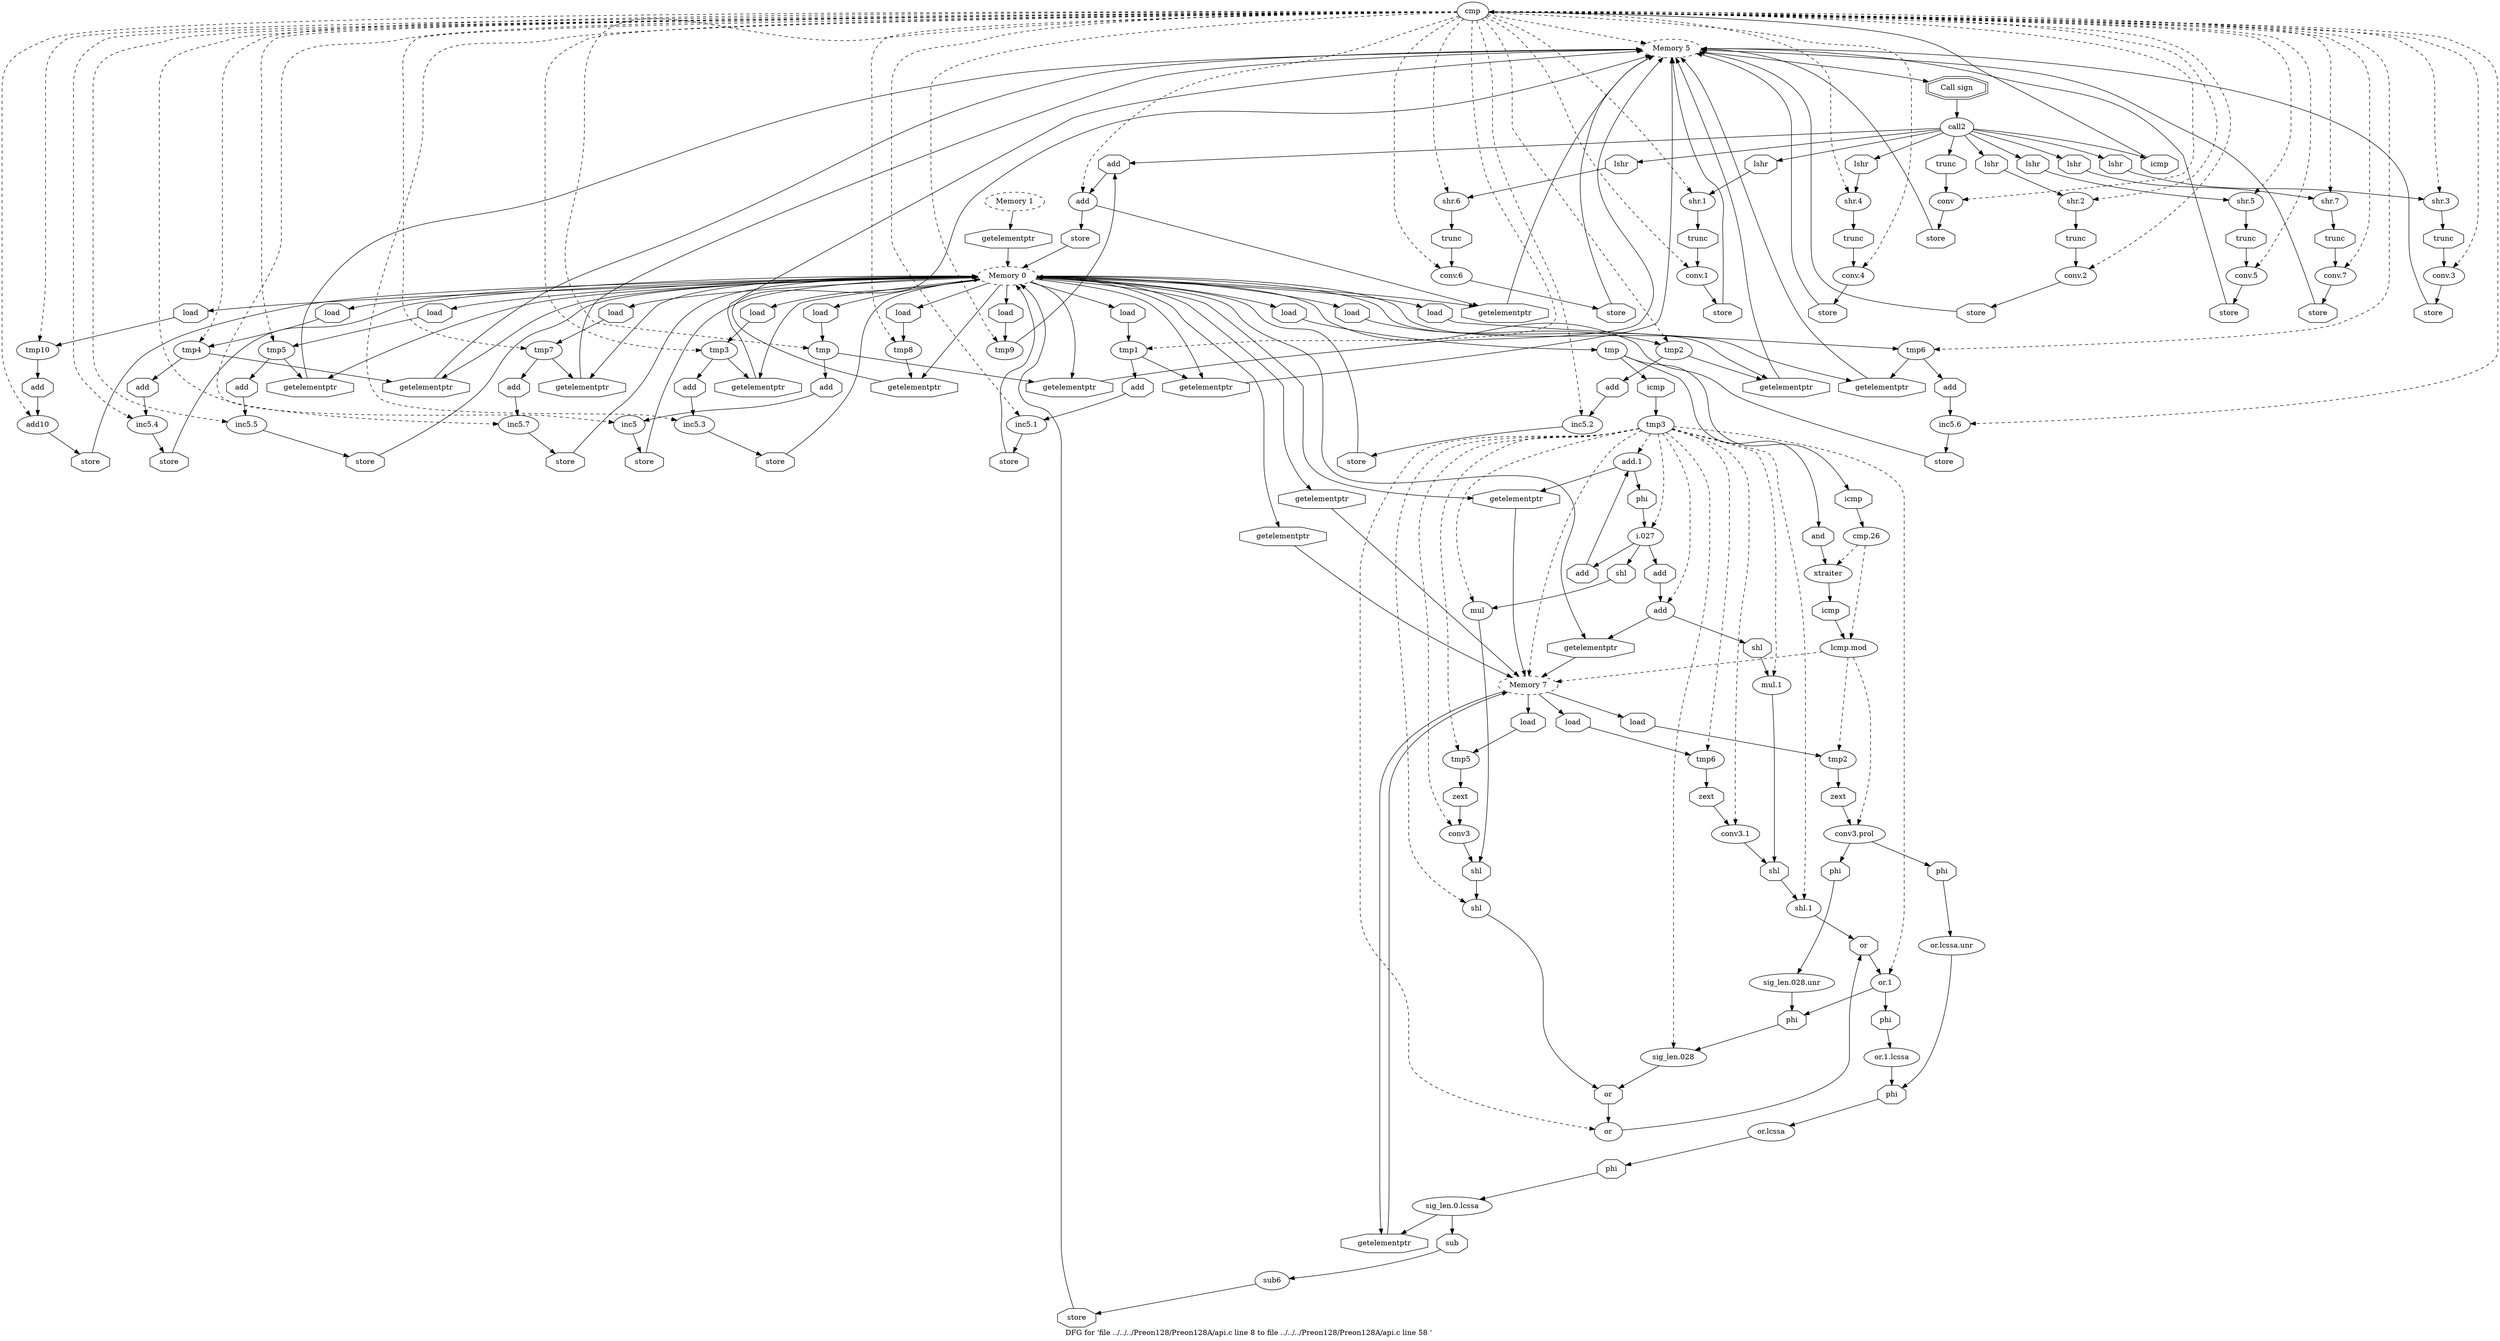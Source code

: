 digraph "DFG for 'file ../../../Preon128/Preon128A/api.c line 8 to file ../../../Preon128/Preon128A/api.c line 58 '  "{
label="DFG for 'file ../../../Preon128/Preon128A/api.c line 8 to file ../../../Preon128/Preon128A/api.c line 58 ' ";
node_2171[shape=ellipse,style=solid,label="cmp"]
node_2168[shape=ellipse,style=dashed,label="Memory 5"]
"node_2171"->"node_2168" [style=dashed]
node_2184[shape=ellipse,style=solid,label="conv.1"]
"node_2171"->"node_2184" [style=dashed]
node_2209[shape=ellipse,style=solid,label="tmp3"]
"node_2171"->"node_2209" [style=dashed]
node_2233[shape=ellipse,style=solid,label="inc5.5"]
"node_2171"->"node_2233" [style=dashed]
node_2186[shape=ellipse,style=solid,label="tmp1"]
"node_2171"->"node_2186" [style=dashed]
node_2260[shape=ellipse,style=solid,label="tmp8"]
"node_2171"->"node_2260" [style=dashed]
node_2193[shape=ellipse,style=solid,label="shr.2"]
"node_2171"->"node_2193" [style=dashed]
node_2238[shape=ellipse,style=solid,label="shr.6"]
"node_2171"->"node_2238" [style=dashed]
node_2271[shape=ellipse,style=solid,label="add10"]
"node_2171"->"node_2271" [style=dashed]
node_2240[shape=ellipse,style=solid,label="conv.6"]
"node_2171"->"node_2240" [style=dashed]
node_2206[shape=ellipse,style=solid,label="conv.3"]
"node_2171"->"node_2206" [style=dashed]
node_2204[shape=ellipse,style=solid,label="shr.3"]
"node_2171"->"node_2204" [style=dashed]
node_2242[shape=ellipse,style=solid,label="tmp6"]
"node_2171"->"node_2242" [style=dashed]
node_2199[shape=ellipse,style=solid,label="inc5.2"]
"node_2171"->"node_2199" [style=dashed]
node_2222[shape=ellipse,style=solid,label="inc5.4"]
"node_2171"->"node_2222" [style=dashed]
node_2218[shape=ellipse,style=solid,label="conv.4"]
"node_2171"->"node_2218" [style=dashed]
node_2182[shape=ellipse,style=solid,label="shr.1"]
"node_2171"->"node_2182" [style=dashed]
node_2255[shape=ellipse,style=solid,label="inc5.7"]
"node_2171"->"node_2255" [style=dashed]
node_2227[shape=ellipse,style=solid,label="shr.5"]
"node_2171"->"node_2227" [style=dashed]
node_2188[shape=ellipse,style=solid,label="inc5.1"]
"node_2171"->"node_2188" [style=dashed]
node_2195[shape=ellipse,style=solid,label="conv.2"]
"node_2171"->"node_2195" [style=dashed]
node_2244[shape=ellipse,style=solid,label="inc5.6"]
"node_2171"->"node_2244" [style=dashed]
node_2263[shape=ellipse,style=solid,label="tmp9"]
"node_2171"->"node_2263" [style=dashed]
node_2197[shape=ellipse,style=solid,label="tmp2"]
"node_2171"->"node_2197" [style=dashed]
node_2231[shape=ellipse,style=solid,label="tmp5"]
"node_2171"->"node_2231" [style=dashed]
node_2229[shape=ellipse,style=solid,label="conv.5"]
"node_2171"->"node_2229" [style=dashed]
node_2265[shape=ellipse,style=solid,label="add"]
"node_2171"->"node_2265" [style=dashed]
node_2211[shape=ellipse,style=solid,label="inc5.3"]
"node_2171"->"node_2211" [style=dashed]
node_2220[shape=ellipse,style=solid,label="tmp4"]
"node_2171"->"node_2220" [style=dashed]
node_2249[shape=ellipse,style=solid,label="shr.7"]
"node_2171"->"node_2249" [style=dashed]
node_2177[shape=ellipse,style=solid,label="inc5"]
"node_2171"->"node_2177" [style=dashed]
node_2216[shape=ellipse,style=solid,label="shr.4"]
"node_2171"->"node_2216" [style=dashed]
node_2175[shape=ellipse,style=solid,label="tmp"]
"node_2171"->"node_2175" [style=dashed]
node_2251[shape=ellipse,style=solid,label="conv.7"]
"node_2171"->"node_2251" [style=dashed]
node_2269[shape=ellipse,style=solid,label="tmp10"]
"node_2171"->"node_2269" [style=dashed]
node_2253[shape=ellipse,style=solid,label="tmp7"]
"node_2171"->"node_2253" [style=dashed]
node_2173[shape=ellipse,style=solid,label="conv"]
"node_2171"->"node_2173" [style=dashed]
node_2170[shape=doubleoctagon,style=solid,label="Call sign"]
node_2169[shape=ellipse,style=solid,label="call2"]
"node_2170"->"node_2169"
node_2183[shape=octagon,style=solid,label="lshr"]
"node_2169"->"node_2183"
node_2239[shape=octagon,style=solid,label="lshr"]
"node_2169"->"node_2239"
node_2194[shape=octagon,style=solid,label="lshr"]
"node_2169"->"node_2194"
node_2172[shape=octagon,style=solid,label="icmp"]
"node_2169"->"node_2172"
node_2228[shape=octagon,style=solid,label="lshr"]
"node_2169"->"node_2228"
node_2266[shape=octagon,style=solid,label="add"]
"node_2169"->"node_2266"
node_2205[shape=octagon,style=solid,label="lshr"]
"node_2169"->"node_2205"
node_2250[shape=octagon,style=solid,label="lshr"]
"node_2169"->"node_2250"
node_2217[shape=octagon,style=solid,label="lshr"]
"node_2169"->"node_2217"
node_2174[shape=octagon,style=solid,label="trunc"]
"node_2169"->"node_2174"
"node_2168"->"node_2170"
node_2167[shape=octagon,style=solid,label="getelementptr"]
node_2166[shape=ellipse,style=dashed,label="Memory 0"]
"node_2167"->"node_2166"
node_2232[shape=octagon,style=solid,label="load"]
"node_2166"->"node_2232"
node_2261[shape=octagon,style=solid,label="load"]
"node_2166"->"node_2261"
node_2236[shape=octagon,style=solid,label="getelementptr"]
"node_2166"->"node_2236"
node_2221[shape=octagon,style=solid,label="load"]
"node_2166"->"node_2221"
node_2270[shape=octagon,style=solid,label="load"]
"node_2166"->"node_2270"
node_2258[shape=octagon,style=solid,label="getelementptr"]
"node_2166"->"node_2258"
node_2214[shape=octagon,style=solid,label="getelementptr"]
"node_2166"->"node_2214"
node_2243[shape=octagon,style=solid,label="load"]
"node_2166"->"node_2243"
node_2303[shape=octagon,style=solid,label="getelementptr"]
"node_2166"->"node_2303"
node_2254[shape=octagon,style=solid,label="load"]
"node_2166"->"node_2254"
node_2180[shape=octagon,style=solid,label="getelementptr"]
"node_2166"->"node_2180"
node_2187[shape=octagon,style=solid,label="load"]
"node_2166"->"node_2187"
node_2274[shape=octagon,style=solid,label="load"]
"node_2166"->"node_2274"
node_2247[shape=octagon,style=solid,label="getelementptr"]
"node_2166"->"node_2247"
node_2320[shape=octagon,style=solid,label="getelementptr"]
"node_2166"->"node_2320"
node_2262[shape=octagon,style=solid,label="getelementptr"]
"node_2166"->"node_2262"
node_2191[shape=octagon,style=solid,label="getelementptr"]
"node_2166"->"node_2191"
node_2282[shape=octagon,style=solid,label="getelementptr"]
"node_2166"->"node_2282"
node_2210[shape=octagon,style=solid,label="load"]
"node_2166"->"node_2210"
node_2264[shape=octagon,style=solid,label="load"]
"node_2166"->"node_2264"
node_2329[shape=octagon,style=solid,label="getelementptr"]
"node_2166"->"node_2329"
node_2225[shape=octagon,style=solid,label="getelementptr"]
"node_2166"->"node_2225"
node_2198[shape=octagon,style=solid,label="load"]
"node_2166"->"node_2198"
node_2176[shape=octagon,style=solid,label="load"]
"node_2166"->"node_2176"
node_2202[shape=octagon,style=solid,label="getelementptr"]
"node_2166"->"node_2202"
node_2268[shape=octagon,style=solid,label="getelementptr"]
"node_2166"->"node_2268"
node_2165[shape=ellipse,style=dashed,label="Memory 1"]
"node_2165"->"node_2167"
node_2296[shape=octagon,style=solid,label="or"]
node_2295[shape=ellipse,style=solid,label="or.1"]
"node_2296"->"node_2295"
node_2297[shape=ellipse,style=solid,label="shl.1"]
"node_2297"->"node_2296"
node_2192[shape=octagon,style=solid,label="store"]
"node_2184"->"node_2192"
"node_2209"->"node_2214"
node_2212[shape=octagon,style=solid,label="add"]
"node_2209"->"node_2212"
node_2330[shape=ellipse,style=solid,label="sub6"]
node_2332[shape=octagon,style=solid,label="store"]
"node_2330"->"node_2332"
node_2331[shape=octagon,style=solid,label="sub"]
"node_2331"->"node_2330"
"node_2332"->"node_2166"
node_2234[shape=octagon,style=solid,label="add"]
"node_2234"->"node_2233"
node_2235[shape=octagon,style=solid,label="store"]
"node_2235"->"node_2166"
node_2272[shape=octagon,style=solid,label="add"]
"node_2272"->"node_2271"
node_2273[shape=ellipse,style=solid,label="tmp"]
node_2278[shape=octagon,style=solid,label="and"]
"node_2273"->"node_2278"
node_2276[shape=octagon,style=solid,label="icmp"]
"node_2273"->"node_2276"
node_2292[shape=octagon,style=solid,label="icmp"]
"node_2273"->"node_2292"
node_2277[shape=ellipse,style=solid,label="xtraiter"]
"node_2278"->"node_2277"
node_2279[shape=ellipse,style=solid,label="lcmp.mod"]
node_2281[shape=ellipse,style=dashed,label="Memory 7"]
"node_2279"->"node_2281" [style=dashed]
node_2283[shape=ellipse,style=solid,label="tmp2"]
"node_2279"->"node_2283" [style=dashed]
node_2285[shape=ellipse,style=solid,label="conv3.prol"]
"node_2279"->"node_2285" [style=dashed]
node_2256[shape=octagon,style=solid,label="add"]
"node_2256"->"node_2255"
node_2257[shape=octagon,style=solid,label="store"]
"node_2257"->"node_2166"
"node_2232"->"node_2231"
"node_2233"->"node_2235"
"node_2183"->"node_2182"
node_2185[shape=octagon,style=solid,label="trunc"]
"node_2185"->"node_2184"
node_2189[shape=octagon,style=solid,label="add"]
"node_2186"->"node_2189"
"node_2186"->"node_2191"
"node_2260"->"node_2262"
"node_2261"->"node_2260"
node_2300[shape=octagon,style=solid,label="zext"]
node_2299[shape=ellipse,style=solid,label="conv3.1"]
"node_2300"->"node_2299"
node_2301[shape=ellipse,style=solid,label="tmp6"]
"node_2301"->"node_2300"
node_2302[shape=octagon,style=solid,label="load"]
"node_2302"->"node_2301"
"node_2189"->"node_2188"
"node_2236"->"node_2168"
node_2237[shape=octagon,style=solid,label="store"]
"node_2237"->"node_2168"
node_2196[shape=octagon,style=solid,label="trunc"]
"node_2193"->"node_2196"
node_2241[shape=octagon,style=solid,label="trunc"]
"node_2238"->"node_2241"
"node_2239"->"node_2238"
node_2215[shape=octagon,style=solid,label="store"]
"node_2215"->"node_2168"
node_2207[shape=octagon,style=solid,label="trunc"]
"node_2207"->"node_2206"
"node_2221"->"node_2220"
"node_2270"->"node_2269"
node_2208[shape=octagon,style=solid,label="store"]
"node_2271"->"node_2208"
node_2248[shape=octagon,style=solid,label="store"]
"node_2240"->"node_2248"
"node_2241"->"node_2240"
"node_2206"->"node_2215"
"node_2204"->"node_2207"
"node_2258"->"node_2168"
node_2259[shape=octagon,style=solid,label="store"]
"node_2259"->"node_2168"
"node_2214"->"node_2168"
node_2245[shape=octagon,style=solid,label="add"]
"node_2242"->"node_2245"
"node_2242"->"node_2247"
"node_2243"->"node_2242"
"node_2192"->"node_2168"
node_2201[shape=octagon,style=solid,label="store"]
"node_2199"->"node_2201"
node_2298[shape=octagon,style=solid,label="shl"]
"node_2298"->"node_2297"
"node_2299"->"node_2298"
"node_2194"->"node_2193"
node_2224[shape=octagon,style=solid,label="store"]
"node_2222"->"node_2224"
node_2226[shape=octagon,style=solid,label="store"]
"node_2218"->"node_2226"
node_2288[shape=octagon,style=solid,label="phi"]
node_2287[shape=ellipse,style=solid,label="or.lcssa.unr"]
"node_2288"->"node_2287"
node_2289[shape=ellipse,style=solid,label="sig_len.028.unr"]
node_2324[shape=octagon,style=solid,label="phi"]
"node_2289"->"node_2324"
"node_2303"->"node_2281"
node_2304[shape=ellipse,style=solid,label="add.1"]
"node_2304"->"node_2303"
node_2307[shape=octagon,style=solid,label="phi"]
"node_2304"->"node_2307"
node_2305[shape=octagon,style=solid,label="add"]
"node_2305"->"node_2304"
"node_2182"->"node_2185"
node_2181[shape=octagon,style=solid,label="store"]
"node_2181"->"node_2168"
"node_2254"->"node_2253"
"node_2255"->"node_2257"
"node_2226"->"node_2168"
node_2230[shape=octagon,style=solid,label="trunc"]
"node_2227"->"node_2230"
"node_2180"->"node_2168"
"node_2187"->"node_2186"
node_2190[shape=octagon,style=solid,label="store"]
"node_2188"->"node_2190"
node_2275[shape=ellipse,style=solid,label="cmp.26"]
"node_2276"->"node_2275"
node_2280[shape=octagon,style=solid,label="icmp"]
"node_2277"->"node_2280"
node_2312[shape=ellipse,style=solid,label="or"]
"node_2312"->"node_2296"
node_2313[shape=octagon,style=solid,label="or"]
"node_2313"->"node_2312"
node_2314[shape=ellipse,style=solid,label="shl"]
"node_2314"->"node_2313"
node_2203[shape=octagon,style=solid,label="store"]
"node_2195"->"node_2203"
"node_2280"->"node_2279"
"node_2281"->"node_2302"
node_2319[shape=octagon,style=solid,label="load"]
"node_2281"->"node_2319"
node_2333[shape=octagon,style=solid,label="getelementptr"]
"node_2281"->"node_2333"
node_2284[shape=octagon,style=solid,label="load"]
"node_2281"->"node_2284"
node_2246[shape=octagon,style=solid,label="store"]
"node_2244"->"node_2246"
"node_2245"->"node_2244"
"node_2274"->"node_2273"
"node_2275"->"node_2279" [style=dashed]
"node_2275"->"node_2277" [style=dashed]
node_2315[shape=octagon,style=solid,label="shl"]
"node_2315"->"node_2314"
node_2316[shape=ellipse,style=solid,label="conv3"]
"node_2316"->"node_2315"
node_2317[shape=octagon,style=solid,label="zext"]
"node_2317"->"node_2316"
"node_2246"->"node_2166"
"node_2247"->"node_2168"
node_2223[shape=octagon,style=solid,label="add"]
"node_2223"->"node_2222"
node_2219[shape=octagon,style=solid,label="trunc"]
"node_2219"->"node_2218"
node_2318[shape=ellipse,style=solid,label="tmp5"]
"node_2318"->"node_2317"
"node_2319"->"node_2318"
"node_2320"->"node_2281"
"node_2262"->"node_2168"
"node_2263"->"node_2266"
"node_2191"->"node_2168"
"node_2282"->"node_2281"
node_2286[shape=octagon,style=solid,label="zext"]
"node_2283"->"node_2286"
"node_2172"->"node_2171"
"node_2208"->"node_2166"
node_2179[shape=octagon,style=solid,label="store"]
"node_2179"->"node_2166"
"node_2210"->"node_2209"
"node_2196"->"node_2195"
"node_2333"->"node_2281"
node_2178[shape=octagon,style=solid,label="add"]
"node_2178"->"node_2177"
node_2200[shape=octagon,style=solid,label="add"]
"node_2197"->"node_2200"
"node_2197"->"node_2202"
"node_2230"->"node_2229"
"node_2231"->"node_2234"
"node_2231"->"node_2236"
"node_2284"->"node_2283"
"node_2285"->"node_2288"
node_2290[shape=octagon,style=solid,label="phi"]
"node_2285"->"node_2290"
node_2213[shape=octagon,style=solid,label="store"]
"node_2213"->"node_2166"
"node_2228"->"node_2227"
"node_2229"->"node_2237"
"node_2264"->"node_2263"
node_2267[shape=octagon,style=solid,label="store"]
"node_2265"->"node_2267"
"node_2265"->"node_2268"
node_2291[shape=ellipse,style=solid,label="tmp3"]
"node_2292"->"node_2291"
node_2293[shape=ellipse,style=solid,label="or.1.lcssa"]
node_2326[shape=octagon,style=solid,label="phi"]
"node_2293"->"node_2326"
node_2327[shape=ellipse,style=solid,label="sig_len.0.lcssa"]
"node_2327"->"node_2331"
"node_2327"->"node_2333"
node_2328[shape=octagon,style=solid,label="phi"]
"node_2328"->"node_2327"
"node_2329"->"node_2281"
"node_2211"->"node_2213"
"node_2203"->"node_2168"
"node_2266"->"node_2265"
"node_2267"->"node_2166"
"node_2224"->"node_2166"
"node_2225"->"node_2168"
"node_2220"->"node_2223"
"node_2220"->"node_2225"
"node_2198"->"node_2197"
"node_2290"->"node_2289"
"node_2291"->"node_2297" [style=dashed]
"node_2291"->"node_2301" [style=dashed]
"node_2291"->"node_2299" [style=dashed]
"node_2291"->"node_2304" [style=dashed]
"node_2291"->"node_2312" [style=dashed]
"node_2291"->"node_2314" [style=dashed]
"node_2291"->"node_2281" [style=dashed]
"node_2291"->"node_2316" [style=dashed]
"node_2291"->"node_2318" [style=dashed]
node_2321[shape=ellipse,style=solid,label="mul"]
"node_2291"->"node_2321" [style=dashed]
node_2323[shape=ellipse,style=solid,label="sig_len.028"]
"node_2291"->"node_2323" [style=dashed]
node_2310[shape=ellipse,style=solid,label="add"]
"node_2291"->"node_2310" [style=dashed]
node_2306[shape=ellipse,style=solid,label="i.027"]
"node_2291"->"node_2306" [style=dashed]
node_2308[shape=ellipse,style=solid,label="mul.1"]
"node_2291"->"node_2308" [style=dashed]
"node_2291"->"node_2295" [style=dashed]
"node_2321"->"node_2315"
node_2322[shape=octagon,style=solid,label="shl"]
"node_2322"->"node_2321"
"node_2323"->"node_2313"
node_2309[shape=octagon,style=solid,label="shl"]
"node_2309"->"node_2308"
"node_2310"->"node_2320"
"node_2310"->"node_2309"
node_2311[shape=octagon,style=solid,label="add"]
"node_2311"->"node_2310"
"node_2248"->"node_2168"
node_2252[shape=octagon,style=solid,label="trunc"]
"node_2249"->"node_2252"
"node_2177"->"node_2179"
"node_2216"->"node_2219"
"node_2212"->"node_2211"
"node_2176"->"node_2175"
"node_2324"->"node_2323"
node_2325[shape=ellipse,style=solid,label="or.lcssa"]
"node_2325"->"node_2328"
"node_2326"->"node_2325"
"node_2200"->"node_2199"
"node_2201"->"node_2166"
"node_2205"->"node_2204"
"node_2306"->"node_2305"
"node_2306"->"node_2322"
"node_2306"->"node_2311"
"node_2307"->"node_2306"
"node_2308"->"node_2298"
"node_2190"->"node_2166"
"node_2175"->"node_2180"
"node_2175"->"node_2178"
"node_2250"->"node_2249"
"node_2251"->"node_2259"
"node_2217"->"node_2216"
"node_2286"->"node_2285"
"node_2287"->"node_2326"
node_2294[shape=octagon,style=solid,label="phi"]
"node_2294"->"node_2293"
"node_2295"->"node_2324"
"node_2295"->"node_2294"
"node_2202"->"node_2168"
"node_2174"->"node_2173"
"node_2268"->"node_2168"
"node_2269"->"node_2272"
"node_2252"->"node_2251"
"node_2253"->"node_2256"
"node_2253"->"node_2258"
"node_2173"->"node_2181"
}

